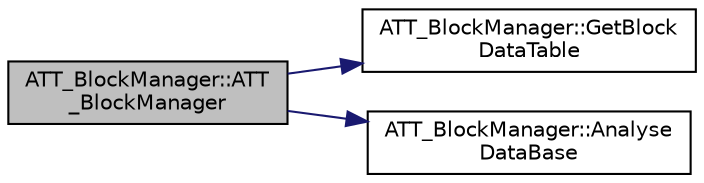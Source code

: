 digraph "ATT_BlockManager::ATT_BlockManager"
{
 // LATEX_PDF_SIZE
  edge [fontname="Helvetica",fontsize="10",labelfontname="Helvetica",labelfontsize="10"];
  node [fontname="Helvetica",fontsize="10",shape=record];
  rankdir="LR";
  Node0 [label="ATT_BlockManager::ATT\l_BlockManager",height=0.2,width=0.4,color="black", fillcolor="grey75", style="filled", fontcolor="black",tooltip=" "];
  Node0 -> Node1 [color="midnightblue",fontsize="10",style="solid",fontname="Helvetica"];
  Node1 [label="ATT_BlockManager::GetBlock\lDataTable",height=0.2,width=0.4,color="black", fillcolor="white", style="filled",URL="$class_a_t_t___block_manager.html#ae8bbff020ef51ef24a0ae56a3c8d5bb4",tooltip=" "];
  Node0 -> Node2 [color="midnightblue",fontsize="10",style="solid",fontname="Helvetica"];
  Node2 [label="ATT_BlockManager::Analyse\lDataBase",height=0.2,width=0.4,color="black", fillcolor="white", style="filled",URL="$class_a_t_t___block_manager.html#a7fa064dc4454af3ba9312722c35ddef0",tooltip=" "];
}
